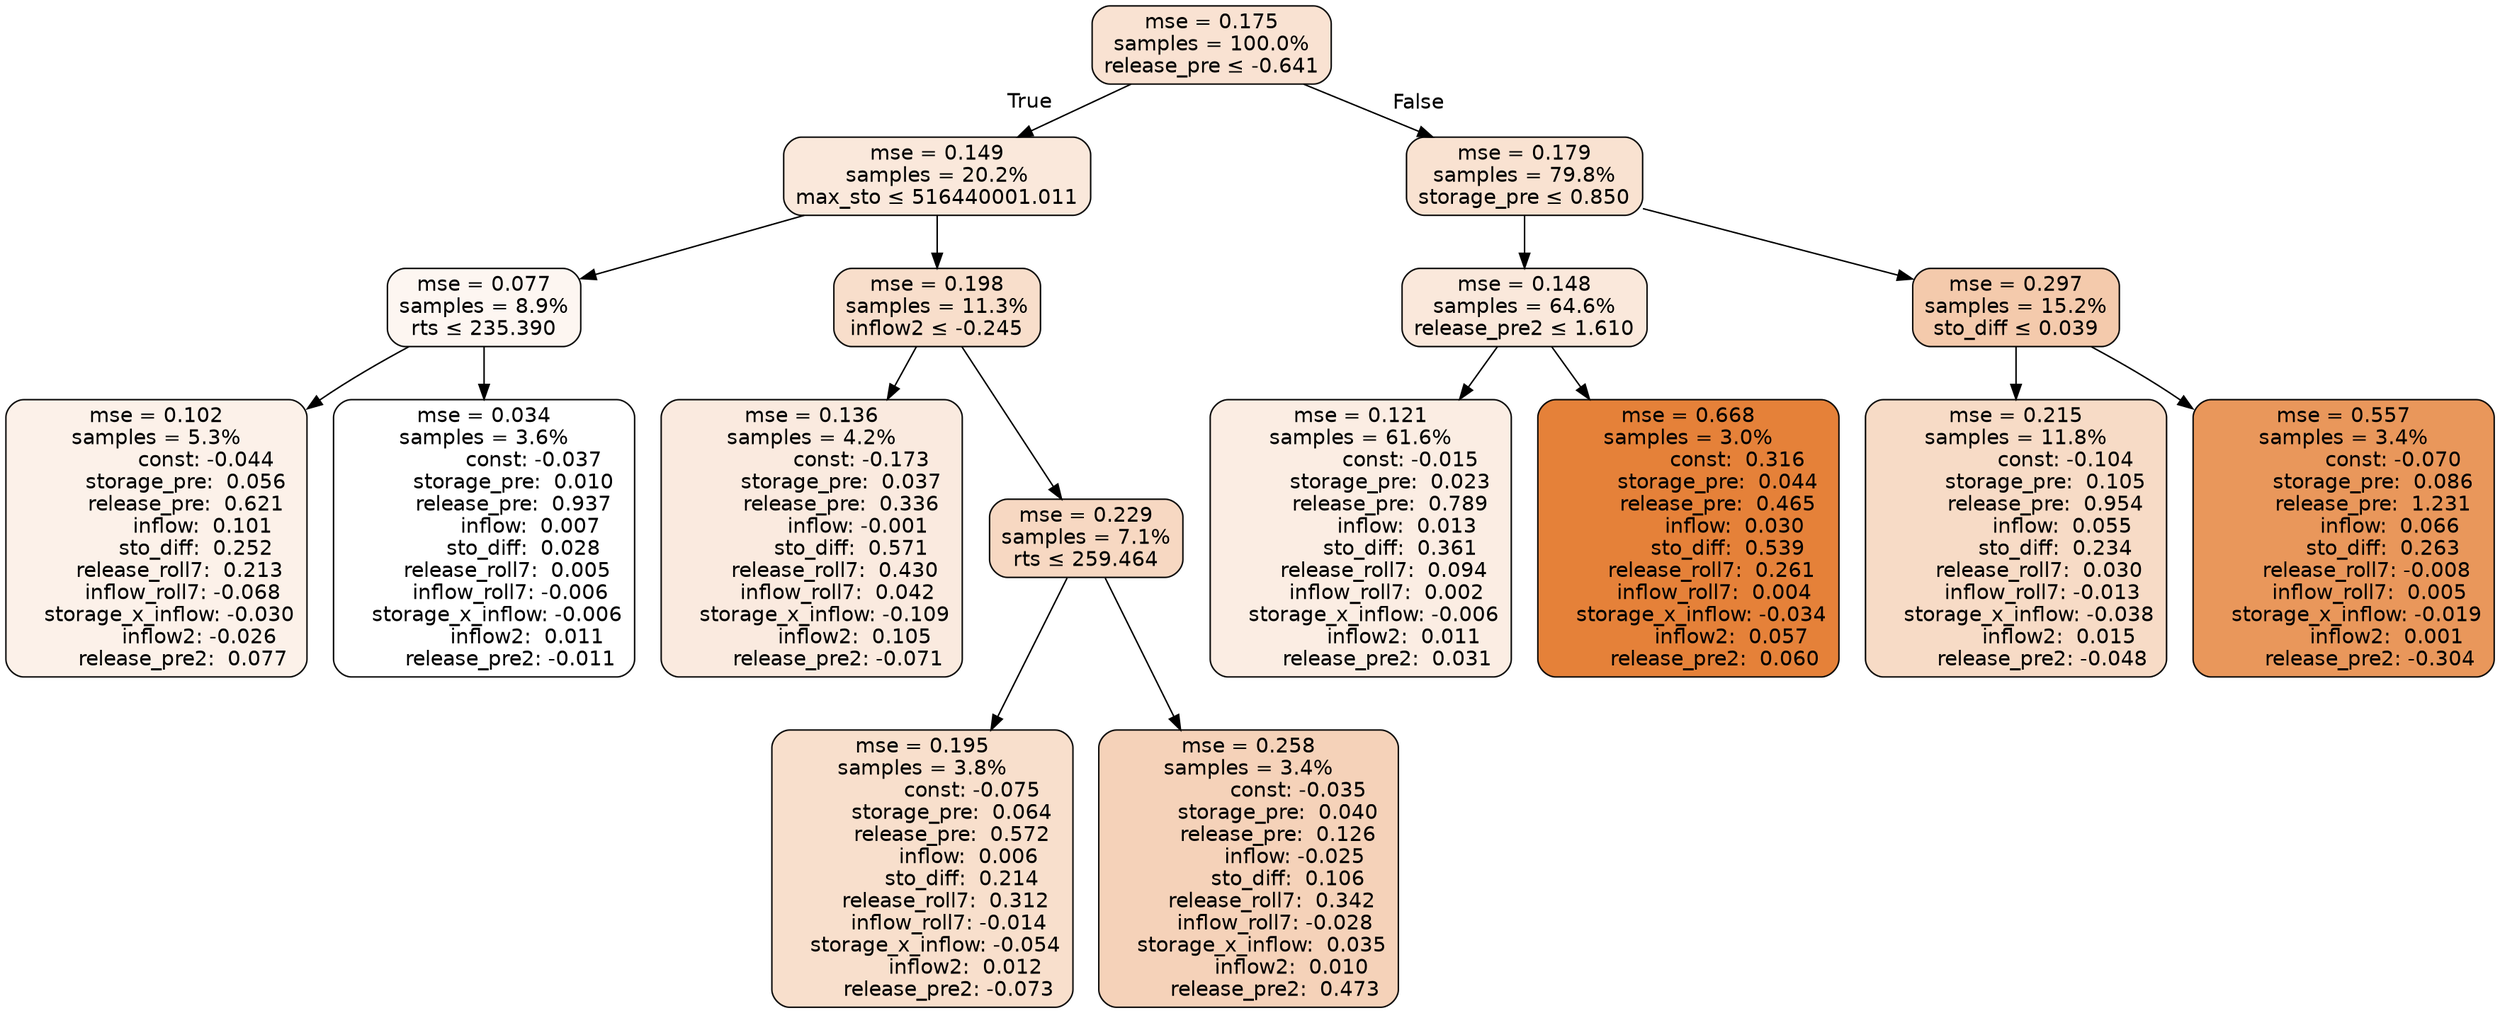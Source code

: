 digraph tree {
bgcolor="transparent"
node [shape=rectangle, style="filled, rounded", color="black", fontname=helvetica] ;
edge [fontname=helvetica] ;
	"0" [label="mse = 0.175
samples = 100.0%
release_pre &le; -0.641", fillcolor="#f9e2d2"]
	"1" [label="mse = 0.149
samples = 20.2%
max_sto &le; 516440001.011", fillcolor="#fae8db"]
	"2" [label="mse = 0.077
samples = 8.9%
rts &le; 235.390", fillcolor="#fdf6f1"]
	"3" [label="mse = 0.102
samples = 5.3%
               const: -0.044
         storage_pre:  0.056
         release_pre:  0.621
              inflow:  0.101
            sto_diff:  0.252
       release_roll7:  0.213
        inflow_roll7: -0.068
    storage_x_inflow: -0.030
             inflow2: -0.026
        release_pre2:  0.077", fillcolor="#fcf1e9"]
	"4" [label="mse = 0.034
samples = 3.6%
               const: -0.037
         storage_pre:  0.010
         release_pre:  0.937
              inflow:  0.007
            sto_diff:  0.028
       release_roll7:  0.005
        inflow_roll7: -0.006
    storage_x_inflow: -0.006
             inflow2:  0.011
        release_pre2: -0.011", fillcolor="#ffffff"]
	"5" [label="mse = 0.198
samples = 11.3%
inflow2 &le; -0.245", fillcolor="#f8decb"]
	"6" [label="mse = 0.136
samples = 4.2%
               const: -0.173
         storage_pre:  0.037
         release_pre:  0.336
              inflow: -0.001
            sto_diff:  0.571
       release_roll7:  0.430
        inflow_roll7:  0.042
    storage_x_inflow: -0.109
             inflow2:  0.105
        release_pre2: -0.071", fillcolor="#faeadf"]
	"7" [label="mse = 0.229
samples = 7.1%
rts &le; 259.464", fillcolor="#f7d8c2"]
	"8" [label="mse = 0.195
samples = 3.8%
               const: -0.075
         storage_pre:  0.064
         release_pre:  0.572
              inflow:  0.006
            sto_diff:  0.214
       release_roll7:  0.312
        inflow_roll7: -0.014
    storage_x_inflow: -0.054
             inflow2:  0.012
        release_pre2: -0.073", fillcolor="#f8dfcc"]
	"9" [label="mse = 0.258
samples = 3.4%
               const: -0.035
         storage_pre:  0.040
         release_pre:  0.126
              inflow: -0.025
            sto_diff:  0.106
       release_roll7:  0.342
        inflow_roll7: -0.028
    storage_x_inflow:  0.035
             inflow2:  0.010
        release_pre2:  0.473", fillcolor="#f5d2b9"]
	"10" [label="mse = 0.179
samples = 79.8%
storage_pre &le; 0.850", fillcolor="#f9e2d1"]
	"11" [label="mse = 0.148
samples = 64.6%
release_pre2 &le; 1.610", fillcolor="#fae8db"]
	"12" [label="mse = 0.121
samples = 61.6%
               const: -0.015
         storage_pre:  0.023
         release_pre:  0.789
              inflow:  0.013
            sto_diff:  0.361
       release_roll7:  0.094
        inflow_roll7:  0.002
    storage_x_inflow: -0.006
             inflow2:  0.011
        release_pre2:  0.031", fillcolor="#fbede3"]
	"13" [label="mse = 0.668
samples = 3.0%
               const:  0.316
         storage_pre:  0.044
         release_pre:  0.465
              inflow:  0.030
            sto_diff:  0.539
       release_roll7:  0.261
        inflow_roll7:  0.004
    storage_x_inflow: -0.034
             inflow2:  0.057
        release_pre2:  0.060", fillcolor="#e58139"]
	"14" [label="mse = 0.297
samples = 15.2%
sto_diff &le; 0.039", fillcolor="#f4caac"]
	"15" [label="mse = 0.215
samples = 11.8%
               const: -0.104
         storage_pre:  0.105
         release_pre:  0.954
              inflow:  0.055
            sto_diff:  0.234
       release_roll7:  0.030
        inflow_roll7: -0.013
    storage_x_inflow: -0.038
             inflow2:  0.015
        release_pre2: -0.048", fillcolor="#f7dbc6"]
	"16" [label="mse = 0.557
samples = 3.4%
               const: -0.070
         storage_pre:  0.086
         release_pre:  1.231
              inflow:  0.066
            sto_diff:  0.263
       release_roll7: -0.008
        inflow_roll7:  0.005
    storage_x_inflow: -0.019
             inflow2:  0.001
        release_pre2: -0.304", fillcolor="#e9975b"]

	"0" -> "1" [labeldistance=2.5, labelangle=45, headlabel="True"]
	"1" -> "2"
	"2" -> "3"
	"2" -> "4"
	"1" -> "5"
	"5" -> "6"
	"5" -> "7"
	"7" -> "8"
	"7" -> "9"
	"0" -> "10" [labeldistance=2.5, labelangle=-45, headlabel="False"]
	"10" -> "11"
	"11" -> "12"
	"11" -> "13"
	"10" -> "14"
	"14" -> "15"
	"14" -> "16"
}
